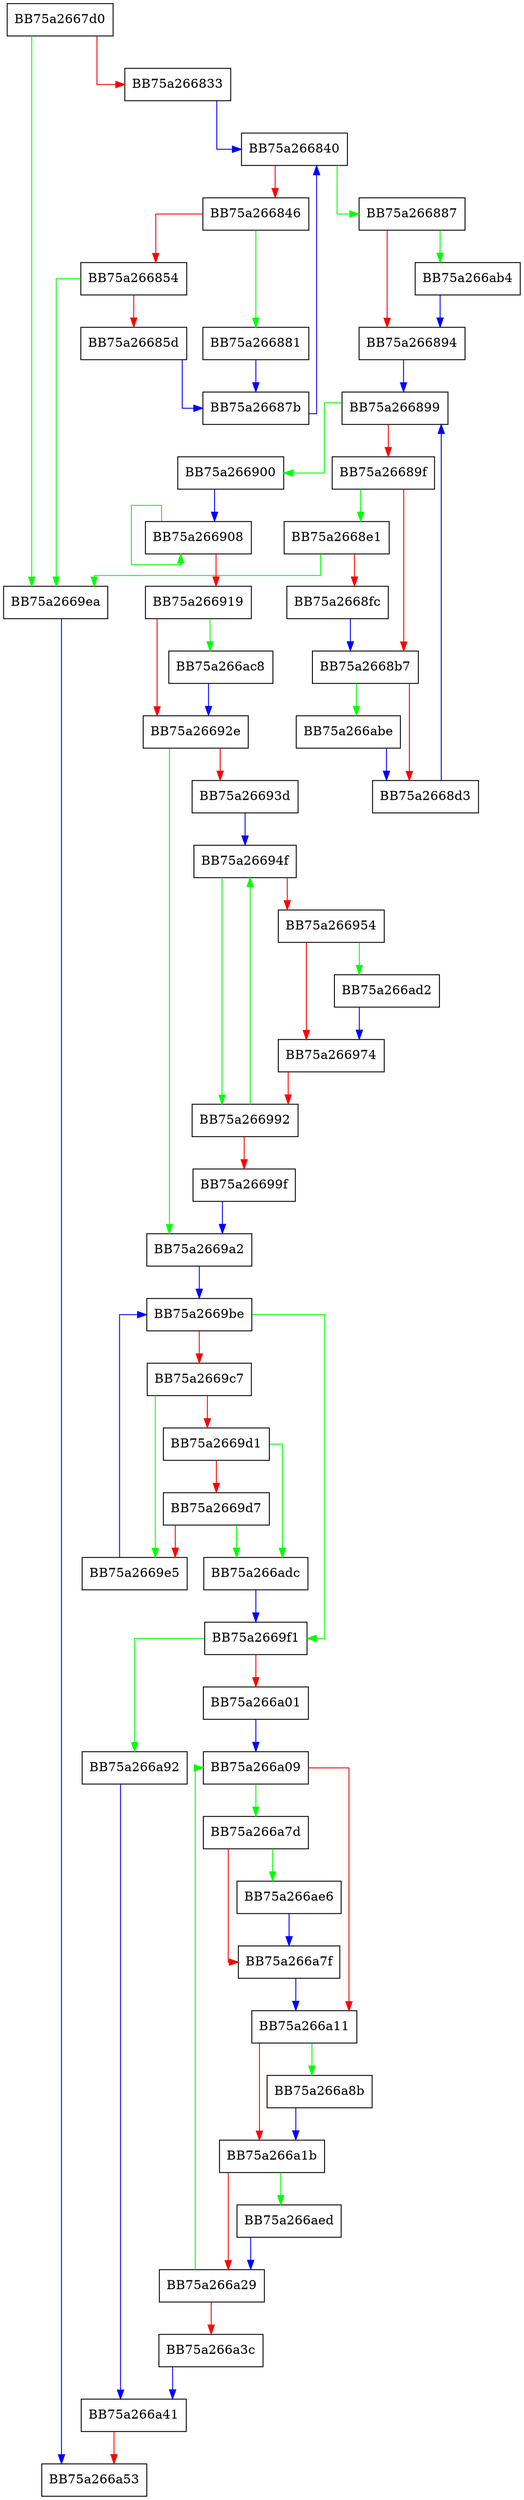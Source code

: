 digraph build {
  node [shape="box"];
  graph [splines=ortho];
  BB75a2667d0 -> BB75a2669ea [color="green"];
  BB75a2667d0 -> BB75a266833 [color="red"];
  BB75a266833 -> BB75a266840 [color="blue"];
  BB75a266840 -> BB75a266887 [color="green"];
  BB75a266840 -> BB75a266846 [color="red"];
  BB75a266846 -> BB75a266881 [color="green"];
  BB75a266846 -> BB75a266854 [color="red"];
  BB75a266854 -> BB75a2669ea [color="green"];
  BB75a266854 -> BB75a26685d [color="red"];
  BB75a26685d -> BB75a26687b [color="blue"];
  BB75a26687b -> BB75a266840 [color="blue"];
  BB75a266881 -> BB75a26687b [color="blue"];
  BB75a266887 -> BB75a266ab4 [color="green"];
  BB75a266887 -> BB75a266894 [color="red"];
  BB75a266894 -> BB75a266899 [color="blue"];
  BB75a266899 -> BB75a266900 [color="green"];
  BB75a266899 -> BB75a26689f [color="red"];
  BB75a26689f -> BB75a2668e1 [color="green"];
  BB75a26689f -> BB75a2668b7 [color="red"];
  BB75a2668b7 -> BB75a266abe [color="green"];
  BB75a2668b7 -> BB75a2668d3 [color="red"];
  BB75a2668d3 -> BB75a266899 [color="blue"];
  BB75a2668e1 -> BB75a2669ea [color="green"];
  BB75a2668e1 -> BB75a2668fc [color="red"];
  BB75a2668fc -> BB75a2668b7 [color="blue"];
  BB75a266900 -> BB75a266908 [color="blue"];
  BB75a266908 -> BB75a266908 [color="green"];
  BB75a266908 -> BB75a266919 [color="red"];
  BB75a266919 -> BB75a266ac8 [color="green"];
  BB75a266919 -> BB75a26692e [color="red"];
  BB75a26692e -> BB75a2669a2 [color="green"];
  BB75a26692e -> BB75a26693d [color="red"];
  BB75a26693d -> BB75a26694f [color="blue"];
  BB75a26694f -> BB75a266992 [color="green"];
  BB75a26694f -> BB75a266954 [color="red"];
  BB75a266954 -> BB75a266ad2 [color="green"];
  BB75a266954 -> BB75a266974 [color="red"];
  BB75a266974 -> BB75a266992 [color="red"];
  BB75a266992 -> BB75a26694f [color="green"];
  BB75a266992 -> BB75a26699f [color="red"];
  BB75a26699f -> BB75a2669a2 [color="blue"];
  BB75a2669a2 -> BB75a2669be [color="blue"];
  BB75a2669be -> BB75a2669f1 [color="green"];
  BB75a2669be -> BB75a2669c7 [color="red"];
  BB75a2669c7 -> BB75a2669e5 [color="green"];
  BB75a2669c7 -> BB75a2669d1 [color="red"];
  BB75a2669d1 -> BB75a266adc [color="green"];
  BB75a2669d1 -> BB75a2669d7 [color="red"];
  BB75a2669d7 -> BB75a266adc [color="green"];
  BB75a2669d7 -> BB75a2669e5 [color="red"];
  BB75a2669e5 -> BB75a2669be [color="blue"];
  BB75a2669ea -> BB75a266a53 [color="blue"];
  BB75a2669f1 -> BB75a266a92 [color="green"];
  BB75a2669f1 -> BB75a266a01 [color="red"];
  BB75a266a01 -> BB75a266a09 [color="blue"];
  BB75a266a09 -> BB75a266a7d [color="green"];
  BB75a266a09 -> BB75a266a11 [color="red"];
  BB75a266a11 -> BB75a266a8b [color="green"];
  BB75a266a11 -> BB75a266a1b [color="red"];
  BB75a266a1b -> BB75a266aed [color="green"];
  BB75a266a1b -> BB75a266a29 [color="red"];
  BB75a266a29 -> BB75a266a09 [color="green"];
  BB75a266a29 -> BB75a266a3c [color="red"];
  BB75a266a3c -> BB75a266a41 [color="blue"];
  BB75a266a41 -> BB75a266a53 [color="red"];
  BB75a266a7d -> BB75a266ae6 [color="green"];
  BB75a266a7d -> BB75a266a7f [color="red"];
  BB75a266a7f -> BB75a266a11 [color="blue"];
  BB75a266a8b -> BB75a266a1b [color="blue"];
  BB75a266a92 -> BB75a266a41 [color="blue"];
  BB75a266ab4 -> BB75a266894 [color="blue"];
  BB75a266abe -> BB75a2668d3 [color="blue"];
  BB75a266ac8 -> BB75a26692e [color="blue"];
  BB75a266ad2 -> BB75a266974 [color="blue"];
  BB75a266adc -> BB75a2669f1 [color="blue"];
  BB75a266ae6 -> BB75a266a7f [color="blue"];
  BB75a266aed -> BB75a266a29 [color="blue"];
}